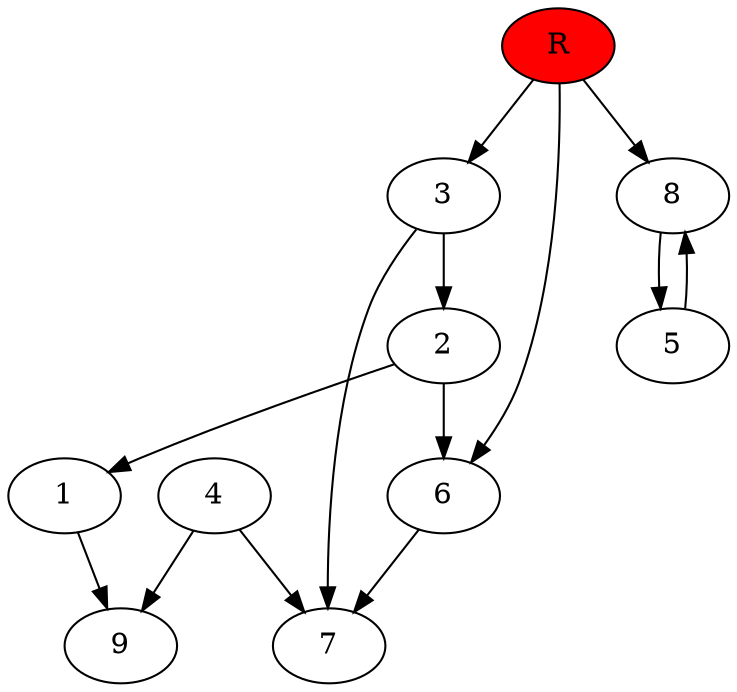 digraph prb16062 {
	1
	2
	3
	4
	5
	6
	7
	8
	R [fillcolor="#ff0000" style=filled]
	1 -> 9
	2 -> 1
	2 -> 6
	3 -> 2
	3 -> 7
	4 -> 7
	4 -> 9
	5 -> 8
	6 -> 7
	8 -> 5
	R -> 3
	R -> 6
	R -> 8
}
